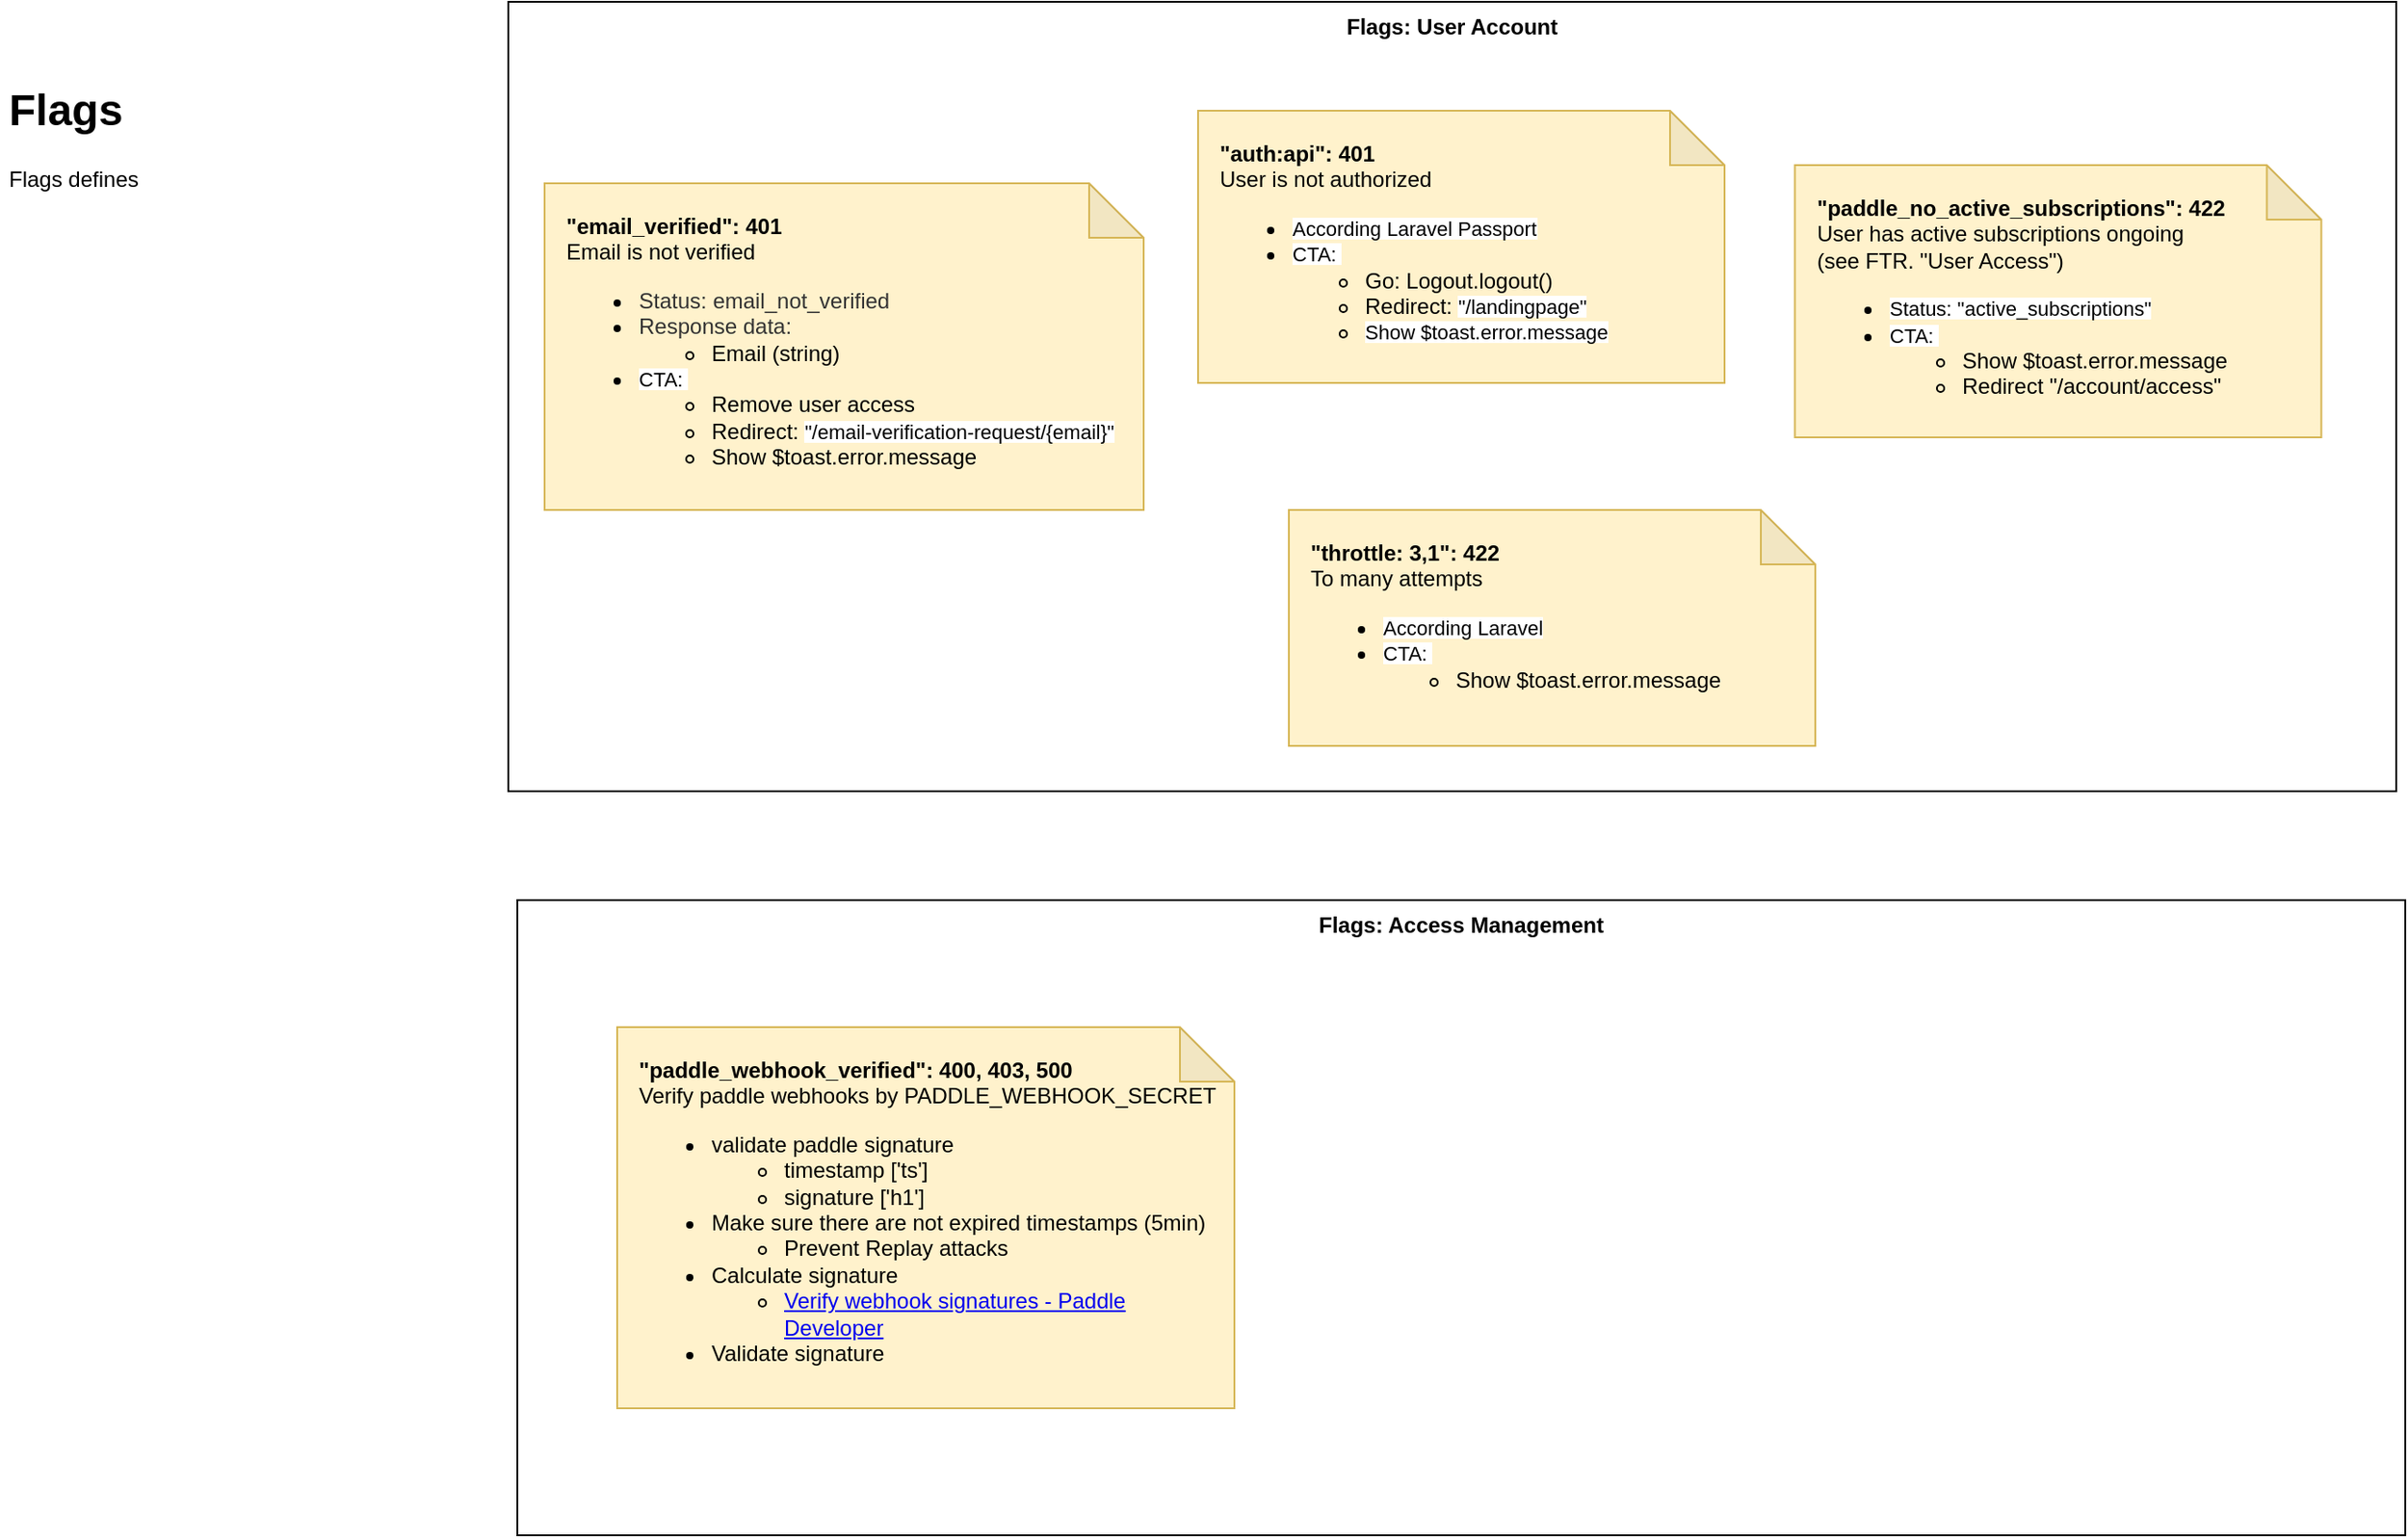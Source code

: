<mxfile version="22.1.15" type="device">
  <diagram id="lKLyNhZD-DqhUEhk_Ebg" name="Flags">
    <mxGraphModel dx="778" dy="495" grid="1" gridSize="10" guides="1" tooltips="1" connect="1" arrows="1" fold="1" page="1" pageScale="1" pageWidth="827" pageHeight="1169" math="0" shadow="0">
      <root>
        <mxCell id="0" />
        <mxCell id="1" parent="0" />
        <mxCell id="B7UrlGxeAEaw_pSlF_-s-1" value="Flags: User Account" style="rounded=0;whiteSpace=wrap;html=1;verticalAlign=top;fontStyle=1" parent="1" vertex="1">
          <mxGeometry x="310" y="90" width="1040" height="435" as="geometry" />
        </mxCell>
        <mxCell id="B7UrlGxeAEaw_pSlF_-s-2" value="&lt;b&gt;&quot;email_verified&quot;: 401&lt;/b&gt;&lt;br&gt;Email is not verified&lt;br&gt;&lt;ul&gt;&lt;li&gt;&lt;span style=&quot;color: rgb(51, 51, 51);&quot;&gt;Status: email_not_verified&lt;/span&gt;&lt;/li&gt;&lt;li&gt;&lt;span style=&quot;color: rgb(51, 51, 51);&quot;&gt;Response data:&amp;nbsp;&lt;/span&gt;&lt;/li&gt;&lt;ul&gt;&lt;li&gt;Email (string)&lt;/li&gt;&lt;/ul&gt;&lt;li&gt;&lt;span style=&quot;background-color: rgb(255, 255, 255); font-size: 11px;&quot;&gt;CTA:&amp;nbsp;&lt;/span&gt;&lt;br&gt;&lt;/li&gt;&lt;ul&gt;&lt;li&gt;Remove user access&lt;/li&gt;&lt;li style=&quot;border-color: var(--border-color);&quot;&gt;Redirect:&amp;nbsp;&lt;span style=&quot;border-color: var(--border-color); font-size: 11px; background-color: rgb(255, 255, 255);&quot;&gt;&quot;/email-verification-request/{email}&quot;&lt;/span&gt;&lt;/li&gt;&lt;li style=&quot;border-color: var(--border-color);&quot;&gt;Show $toast.error.message&lt;/li&gt;&lt;/ul&gt;&lt;/ul&gt;" style="shape=note;whiteSpace=wrap;html=1;backgroundOutline=1;darkOpacity=0.05;align=left;verticalAlign=top;spacing=12;fillColor=#fff2cc;strokeColor=#d6b656;" parent="1" vertex="1">
          <mxGeometry x="330" y="190" width="330" height="180" as="geometry" />
        </mxCell>
        <mxCell id="B7UrlGxeAEaw_pSlF_-s-3" value="&lt;b&gt;&quot;auth:api&quot;: 401&lt;/b&gt;&lt;br&gt;User is not authorized&lt;br style=&quot;border-color: var(--border-color); color: rgb(51, 51, 51);&quot;&gt;&lt;ul&gt;&lt;li&gt;&lt;span style=&quot;background-color: rgb(255, 255, 255); font-size: 11px;&quot;&gt;According Laravel Passport&lt;/span&gt;&lt;/li&gt;&lt;li&gt;&lt;span style=&quot;background-color: rgb(255, 255, 255); font-size: 11px;&quot;&gt;CTA:&amp;nbsp;&lt;/span&gt;&lt;br&gt;&lt;/li&gt;&lt;ul&gt;&lt;li&gt;Go: Logout.logout()&lt;/li&gt;&lt;li style=&quot;border-color: var(--border-color);&quot;&gt;Redirect:&amp;nbsp;&lt;span style=&quot;border-color: var(--border-color); font-size: 11px; background-color: rgb(255, 255, 255);&quot;&gt;&quot;/landingpage&quot;&lt;/span&gt;&lt;/li&gt;&lt;li style=&quot;border-color: var(--border-color);&quot;&gt;&lt;span style=&quot;border-color: var(--border-color); font-size: 11px; background-color: rgb(255, 255, 255);&quot;&gt;Show $toast.error.message&lt;/span&gt;&lt;/li&gt;&lt;/ul&gt;&lt;/ul&gt;" style="shape=note;whiteSpace=wrap;html=1;backgroundOutline=1;darkOpacity=0.05;align=left;verticalAlign=top;spacing=12;fillColor=#fff2cc;strokeColor=#d6b656;" parent="1" vertex="1">
          <mxGeometry x="690" y="150" width="290" height="150" as="geometry" />
        </mxCell>
        <mxCell id="B7UrlGxeAEaw_pSlF_-s-4" value="&lt;b&gt;&quot;throttle: 3,1&quot;: 422&lt;br&gt;&lt;/b&gt;To many attempts&lt;br style=&quot;border-color: var(--border-color); color: rgb(51, 51, 51);&quot;&gt;&lt;ul&gt;&lt;li&gt;&lt;span style=&quot;background-color: rgb(255, 255, 255); font-size: 11px;&quot;&gt;According Laravel&lt;/span&gt;&lt;/li&gt;&lt;li&gt;&lt;span style=&quot;background-color: rgb(255, 255, 255); font-size: 11px;&quot;&gt;CTA:&amp;nbsp;&lt;/span&gt;&lt;br&gt;&lt;/li&gt;&lt;ul&gt;&lt;li style=&quot;border-color: var(--border-color);&quot;&gt;Show $toast.error.message&lt;/li&gt;&lt;/ul&gt;&lt;/ul&gt;" style="shape=note;whiteSpace=wrap;html=1;backgroundOutline=1;darkOpacity=0.05;align=left;verticalAlign=top;spacing=12;fillColor=#fff2cc;strokeColor=#d6b656;" parent="1" vertex="1">
          <mxGeometry x="740" y="370" width="290" height="130" as="geometry" />
        </mxCell>
        <mxCell id="B7UrlGxeAEaw_pSlF_-s-5" value="&lt;b&gt;&quot;paddle_no_active_subscriptions&quot;: 422&lt;/b&gt;&lt;br&gt;User has active subscriptions ongoing &lt;br&gt;(see FTR. &quot;User Access&quot;)&lt;br&gt;&lt;ul&gt;&lt;li&gt;&lt;span style=&quot;background-color: rgb(255, 255, 255); font-size: 11px;&quot;&gt;Status: &quot;active_subscriptions&quot;&lt;/span&gt;&lt;/li&gt;&lt;li&gt;&lt;span style=&quot;background-color: rgb(255, 255, 255); font-size: 11px;&quot;&gt;CTA:&amp;nbsp;&lt;/span&gt;&lt;br&gt;&lt;/li&gt;&lt;ul&gt;&lt;li style=&quot;border-color: var(--border-color);&quot;&gt;Show $toast.error.message&lt;/li&gt;&lt;li style=&quot;border-color: var(--border-color);&quot;&gt;Redirect &quot;/account/access&quot;&lt;/li&gt;&lt;/ul&gt;&lt;/ul&gt;" style="shape=note;whiteSpace=wrap;html=1;backgroundOutline=1;darkOpacity=0.05;align=left;verticalAlign=top;spacing=12;fillColor=#fff2cc;strokeColor=#d6b656;" parent="1" vertex="1">
          <mxGeometry x="1018.75" y="180" width="290" height="150" as="geometry" />
        </mxCell>
        <mxCell id="B7UrlGxeAEaw_pSlF_-s-7" value="Flags: Access Management" style="rounded=0;whiteSpace=wrap;html=1;verticalAlign=top;fontStyle=1" parent="1" vertex="1">
          <mxGeometry x="315" y="585" width="1040" height="350" as="geometry" />
        </mxCell>
        <mxCell id="B7UrlGxeAEaw_pSlF_-s-12" value="&lt;b&gt;&quot;paddle_webhook_verified&quot;: 400, 403, 500&lt;/b&gt;&lt;br&gt;Verify paddle webhooks by&amp;nbsp;PADDLE_WEBHOOK_SECRET&lt;br&gt;&lt;ul&gt;&lt;li&gt;validate paddle signature&lt;/li&gt;&lt;ul&gt;&lt;li&gt;timestamp [&#39;ts&#39;]&lt;/li&gt;&lt;li&gt;signature [&#39;h1&#39;]&lt;/li&gt;&lt;/ul&gt;&lt;li&gt;Make sure there are not expired timestamps (5min)&lt;/li&gt;&lt;ul&gt;&lt;li&gt;Prevent Replay attacks&lt;/li&gt;&lt;/ul&gt;&lt;li&gt;Calculate signature&lt;/li&gt;&lt;ul&gt;&lt;li&gt;&lt;a href=&quot;https://developer.paddle.com/webhooks/signature-verification&quot;&gt;Verify webhook signatures - Paddle Developer&lt;/a&gt;&lt;br&gt;&lt;/li&gt;&lt;/ul&gt;&lt;li&gt;Validate signature&lt;/li&gt;&lt;/ul&gt;" style="shape=note;whiteSpace=wrap;html=1;backgroundOutline=1;darkOpacity=0.05;align=left;verticalAlign=top;spacing=12;fillColor=#fff2cc;strokeColor=#d6b656;" parent="1" vertex="1">
          <mxGeometry x="370" y="655" width="340" height="210" as="geometry" />
        </mxCell>
        <mxCell id="B7UrlGxeAEaw_pSlF_-s-13" value="&lt;h1&gt;Flags&lt;/h1&gt;&lt;p&gt;Flags defines&amp;nbsp;&lt;/p&gt;" style="text;html=1;strokeColor=none;fillColor=none;spacing=5;spacingTop=-20;whiteSpace=wrap;overflow=hidden;rounded=0;" parent="1" vertex="1">
          <mxGeometry x="30" y="130" width="190" height="120" as="geometry" />
        </mxCell>
      </root>
    </mxGraphModel>
  </diagram>
</mxfile>
